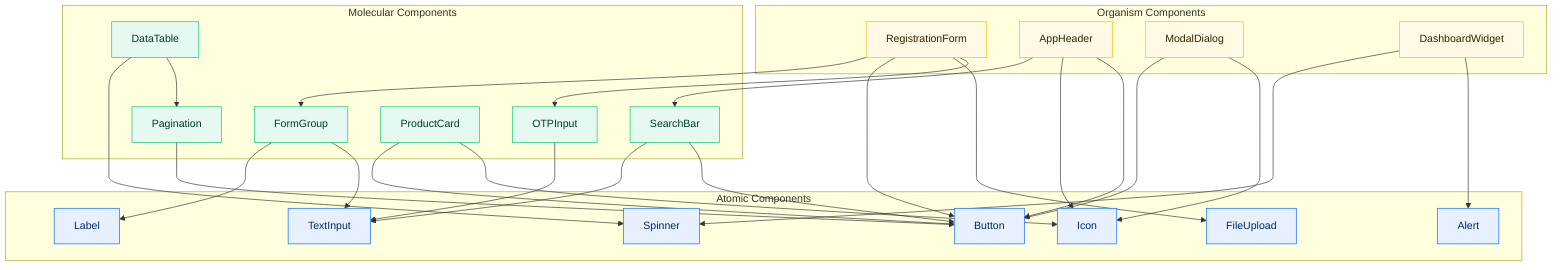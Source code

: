 graph TD
    %% Define subgraphs for each level of the hierarchy
    subgraph "Organism Components"
        direction LR
        O_RegistrationForm["RegistrationForm"]:::organism
        O_AppHeader["AppHeader"]:::organism
        O_ModalDialog["ModalDialog"]:::organism
        O_DashboardWidget["DashboardWidget"]:::organism
    end

    subgraph "Molecular Components"
        direction LR
        M_FormGroup["FormGroup"]:::molecule
        M_SearchBar["SearchBar"]:::molecule
        M_OTPInput["OTPInput"]:::molecule
        M_ProductCard["ProductCard"]:::molecule
        M_DataTable["DataTable"]:::molecule
        M_Pagination["Pagination"]:::molecule
    end

    subgraph "Atomic Components"
        direction LR
        A_Button["Button"]:::atom
        A_TextInput["TextInput"]:::atom
        A_Label["Label"]:::atom
        A_Icon["Icon"]:::atom
        A_Spinner["Spinner"]:::atom
        A_Alert["Alert"]:::atom
        A_FileUpload["FileUpload"]:::atom
    end

    %% Define dependencies from Organisms to Molecules & Atoms
    O_RegistrationForm --> M_FormGroup
    O_RegistrationForm --> A_Button
    O_RegistrationForm --> A_FileUpload
    O_RegistrationForm --> M_OTPInput

    O_AppHeader --> M_SearchBar
    O_AppHeader --> A_Icon
    O_AppHeader --> A_Button
    
    O_ModalDialog --> A_Button
    O_ModalDialog --> A_Icon

    O_DashboardWidget --> A_Spinner
    O_DashboardWidget --> A_Alert

    %% Define dependencies from Molecules to Atoms
    M_FormGroup --> A_Label
    M_FormGroup --> A_TextInput

    M_SearchBar --> A_TextInput
    M_SearchBar --> A_Button

    M_OTPInput --> A_TextInput

    M_ProductCard --> A_Button
    M_ProductCard --> A_Icon

    M_DataTable --> A_Spinner
    M_DataTable --> M_Pagination
    
    M_Pagination --> A_Button

    %% Styling definitions for each component type
    classDef atom fill:#E6F0FF,stroke:#0068FF,color:#002A66
    classDef molecule fill:#E5F9F1,stroke:#00C875,color:#003D24
    classDef organism fill:#FFF9E6,stroke:#FFB800,color:#332400
